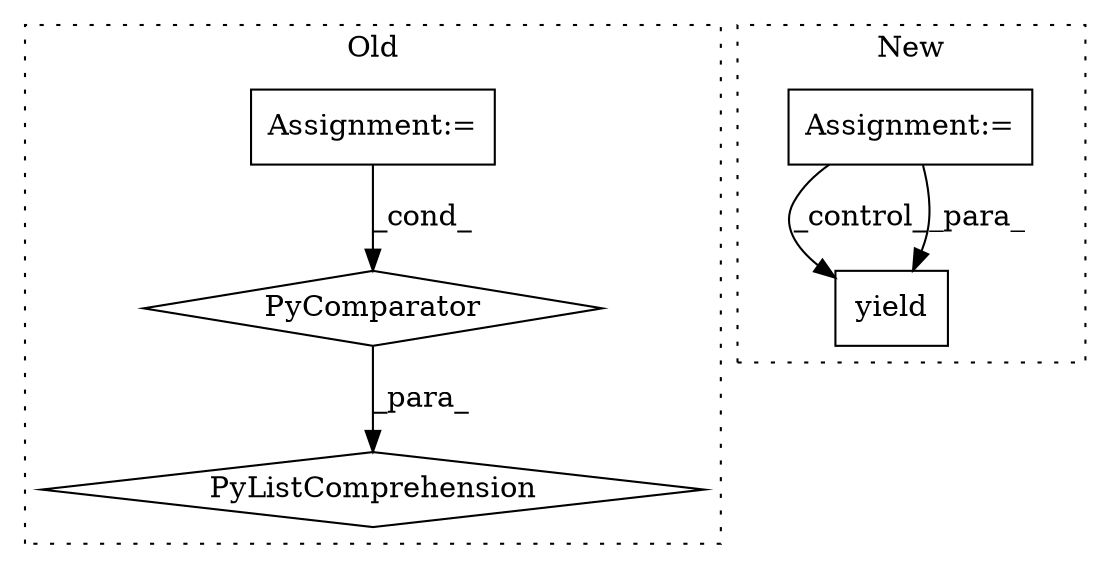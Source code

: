 digraph G {
subgraph cluster0 {
1 [label="PyComparator" a="113" s="2208" l="77" shape="diamond"];
4 [label="Assignment:=" a="7" s="2208" l="77" shape="box"];
5 [label="PyListComprehension" a="109" s="2127" l="166" shape="diamond"];
label = "Old";
style="dotted";
}
subgraph cluster1 {
2 [label="yield" a="112" s="1200" l="16" shape="box"];
3 [label="Assignment:=" a="7" s="1101,1188" l="69,2" shape="box"];
label = "New";
style="dotted";
}
1 -> 5 [label="_para_"];
3 -> 2 [label="_control_"];
3 -> 2 [label="_para_"];
4 -> 1 [label="_cond_"];
}